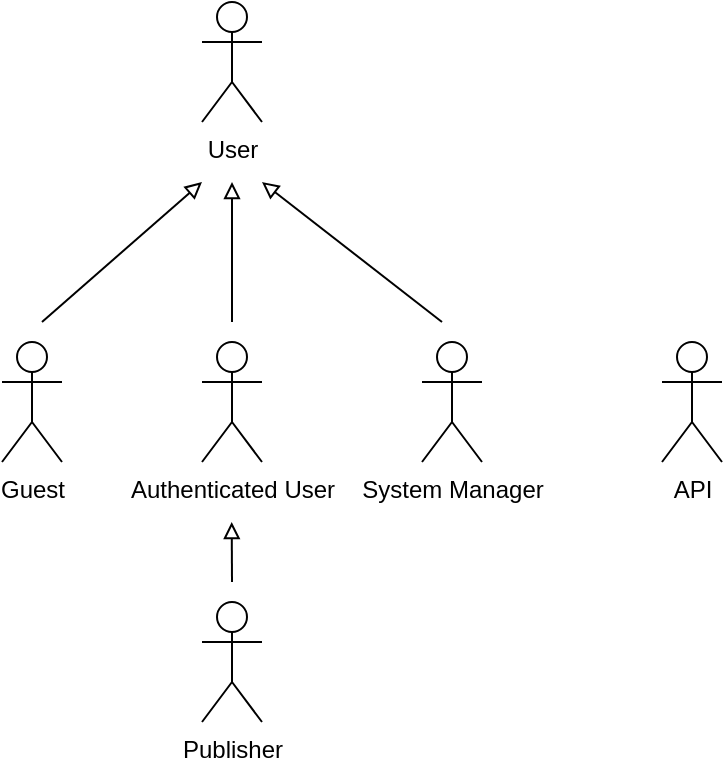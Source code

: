 <mxfile version="14.3.0" type="device"><diagram id="wTNmqZgWodljsX2EKP53" name="Page-1"><mxGraphModel dx="1038" dy="547" grid="1" gridSize="10" guides="1" tooltips="1" connect="1" arrows="1" fold="1" page="1" pageScale="1" pageWidth="827" pageHeight="1169" math="0" shadow="0"><root><mxCell id="0"/><mxCell id="1" parent="0"/><mxCell id="9lJGnuO1j95wX-mD9OA8-1" value="Guest" style="shape=umlActor;verticalLabelPosition=bottom;verticalAlign=top;html=1;outlineConnect=0;" parent="1" vertex="1"><mxGeometry x="150" y="390" width="30" height="60" as="geometry"/></mxCell><mxCell id="9lJGnuO1j95wX-mD9OA8-2" value="Authenticated User" style="shape=umlActor;verticalLabelPosition=bottom;verticalAlign=top;html=1;outlineConnect=0;" parent="1" vertex="1"><mxGeometry x="250" y="390" width="30" height="60" as="geometry"/></mxCell><mxCell id="9lJGnuO1j95wX-mD9OA8-3" value="System Manager" style="shape=umlActor;verticalLabelPosition=bottom;verticalAlign=top;html=1;outlineConnect=0;" parent="1" vertex="1"><mxGeometry x="360" y="390" width="30" height="60" as="geometry"/></mxCell><mxCell id="9lJGnuO1j95wX-mD9OA8-4" value="User" style="shape=umlActor;verticalLabelPosition=bottom;verticalAlign=top;html=1;outlineConnect=0;" parent="1" vertex="1"><mxGeometry x="250" y="220" width="30" height="60" as="geometry"/></mxCell><mxCell id="9lJGnuO1j95wX-mD9OA8-6" style="rounded=0;orthogonalLoop=1;jettySize=auto;html=1;endArrow=block;endFill=0;" parent="1" edge="1"><mxGeometry relative="1" as="geometry"><mxPoint x="264.857" y="480" as="targetPoint"/><mxPoint x="265" y="510" as="sourcePoint"/></mxGeometry></mxCell><mxCell id="9lJGnuO1j95wX-mD9OA8-5" value="Publisher" style="shape=umlActor;verticalLabelPosition=bottom;verticalAlign=top;html=1;outlineConnect=0;" parent="1" vertex="1"><mxGeometry x="250" y="520" width="30" height="60" as="geometry"/></mxCell><mxCell id="9lJGnuO1j95wX-mD9OA8-7" style="rounded=0;orthogonalLoop=1;jettySize=auto;html=1;endArrow=block;endFill=0;" parent="1" edge="1"><mxGeometry relative="1" as="geometry"><mxPoint x="265" y="310" as="targetPoint"/><mxPoint x="265" y="380" as="sourcePoint"/></mxGeometry></mxCell><mxCell id="9lJGnuO1j95wX-mD9OA8-8" style="rounded=0;orthogonalLoop=1;jettySize=auto;html=1;endArrow=block;endFill=0;" parent="1" edge="1"><mxGeometry relative="1" as="geometry"><mxPoint x="280" y="310" as="targetPoint"/><mxPoint x="370" y="380" as="sourcePoint"/></mxGeometry></mxCell><mxCell id="9lJGnuO1j95wX-mD9OA8-9" style="rounded=0;orthogonalLoop=1;jettySize=auto;html=1;endArrow=block;endFill=0;" parent="1" edge="1"><mxGeometry relative="1" as="geometry"><mxPoint x="250" y="310" as="targetPoint"/><mxPoint x="170" y="380" as="sourcePoint"/></mxGeometry></mxCell><mxCell id="oYJWTPiQPeh-WXS0KLBt-1" value="API" style="shape=umlActor;verticalLabelPosition=bottom;verticalAlign=top;html=1;outlineConnect=0;" vertex="1" parent="1"><mxGeometry x="480" y="390" width="30" height="60" as="geometry"/></mxCell></root></mxGraphModel></diagram></mxfile>